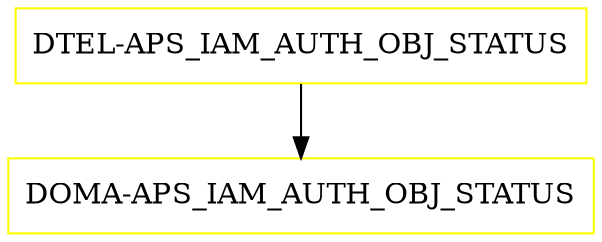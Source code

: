 digraph G {
  "DTEL-APS_IAM_AUTH_OBJ_STATUS" [shape=box,color=yellow];
  "DOMA-APS_IAM_AUTH_OBJ_STATUS" [shape=box,color=yellow,URL="./DOMA_APS_IAM_AUTH_OBJ_STATUS.html"];
  "DTEL-APS_IAM_AUTH_OBJ_STATUS" -> "DOMA-APS_IAM_AUTH_OBJ_STATUS";
}
